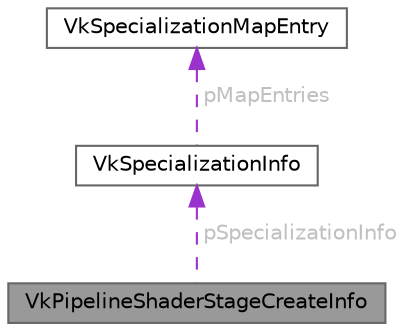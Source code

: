 digraph "VkPipelineShaderStageCreateInfo"
{
 // LATEX_PDF_SIZE
  bgcolor="transparent";
  edge [fontname=Helvetica,fontsize=10,labelfontname=Helvetica,labelfontsize=10];
  node [fontname=Helvetica,fontsize=10,shape=box,height=0.2,width=0.4];
  Node1 [id="Node000001",label="VkPipelineShaderStageCreateInfo",height=0.2,width=0.4,color="gray40", fillcolor="grey60", style="filled", fontcolor="black",tooltip=" "];
  Node2 -> Node1 [id="edge1_Node000001_Node000002",dir="back",color="darkorchid3",style="dashed",tooltip=" ",label=" pSpecializationInfo",fontcolor="grey" ];
  Node2 [id="Node000002",label="VkSpecializationInfo",height=0.2,width=0.4,color="gray40", fillcolor="white", style="filled",URL="$struct_vk_specialization_info.html",tooltip=" "];
  Node3 -> Node2 [id="edge2_Node000002_Node000003",dir="back",color="darkorchid3",style="dashed",tooltip=" ",label=" pMapEntries",fontcolor="grey" ];
  Node3 [id="Node000003",label="VkSpecializationMapEntry",height=0.2,width=0.4,color="gray40", fillcolor="white", style="filled",URL="$struct_vk_specialization_map_entry.html",tooltip=" "];
}
